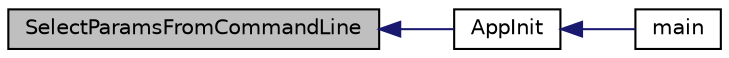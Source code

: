 digraph "SelectParamsFromCommandLine"
{
  edge [fontname="Helvetica",fontsize="10",labelfontname="Helvetica",labelfontsize="10"];
  node [fontname="Helvetica",fontsize="10",shape=record];
  rankdir="LR";
  Node367 [label="SelectParamsFromCommandLine",height=0.2,width=0.4,color="black", fillcolor="grey75", style="filled", fontcolor="black"];
  Node367 -> Node368 [dir="back",color="midnightblue",fontsize="10",style="solid",fontname="Helvetica"];
  Node368 [label="AppInit",height=0.2,width=0.4,color="black", fillcolor="white", style="filled",URL="$divid_8cpp.html#ac59316b767e6984e1285f0531275286b"];
  Node368 -> Node369 [dir="back",color="midnightblue",fontsize="10",style="solid",fontname="Helvetica"];
  Node369 [label="main",height=0.2,width=0.4,color="black", fillcolor="white", style="filled",URL="$divid_8cpp.html#a0ddf1224851353fc92bfbff6f499fa97"];
}
